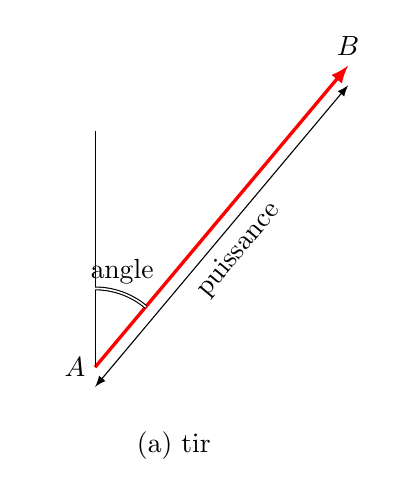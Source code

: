 \usetikzlibrary{calc}
\tikzstyle{line} = [draw,blue,very thick]
\tikzstyle{arrow} = [->,>=latex,very thick,red]
\begin{tikzpicture}[scale=1]


\def\angle{50}

\coordinate (A) at (0,0);
\coordinate (B) at (\angle:5);
\coordinate (C) at ($(B) + (0,-2)$);

\draw[arrow] (A)--(B);
%\draw[arrow] (B)--(C);
%\draw[line] (A) -- (C);

\node[left] at (A) {$A$};
\node[above] at (B) {$B$};
%\node[right] at (C) {$C$};


\draw (0,0)--++(0,3);

\draw[double] (90:1) arc(90:\angle:1) node[midway, above] {angle};
\draw[<->,>=latex] ($(A)+(0,-0.25)$)  -- ($(B)+(0,-0.25)$) node[midway,below, sloped] {puissance};


\node at (1,-1) {(a) tir};
\end{tikzpicture}
